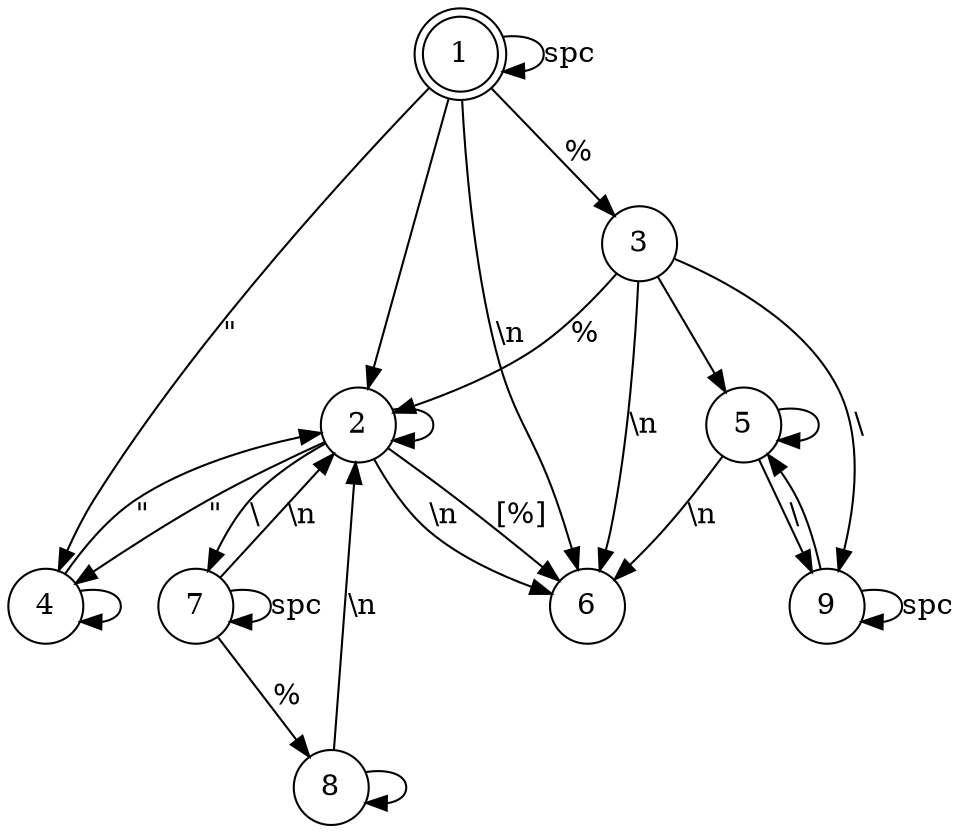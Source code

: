 

digraph finite_state_machine {
	
	mode = hier;
	node [shape = doublecircle]; 1;
	node [shape = circle];
	1 -> 1 [ label = "spc" ];
	1 -> 3 [ label = "%" ];
	1 -> 2 [ label = "" ];
	1 -> 4 [ label = "\"" ];
	1 -> 6 [ label = "\\n" ];
	3 -> 5 [ label = "" ];
	3 -> 6 [ label = "\\n" ];
	3 -> 2 [ label = "%" ];
	3 -> 9 [ label = "\\" ];
	2 -> 2 [ label = "" ];
	2 -> 6 [ label = "\\n" ];
	2 -> 6 [ label = "[%]" ];
	4 -> 4 [ label = "" ];
	2 -> 4 [ label = "\"" ];
	4 -> 2 [ label = "\"" ];
	5 -> 6 [ label = "\\n" ];
	5 -> 5 [ label = "" ];
	5 -> 9 [ label = "\\" ];
	2 -> 7 [ label = "\\" ];
	7 -> 8 [ label = "%" ];
	7 -> 2 [ label = "\\n" ];
	7 -> 7 [ label = "spc" ];
  8 -> 8 [ label = "" ];
	8 -> 2 [ label = "\\n" ];
	9 -> 5 [ label = "" ];
	9 -> 9 [ label = "spc" ];

}
